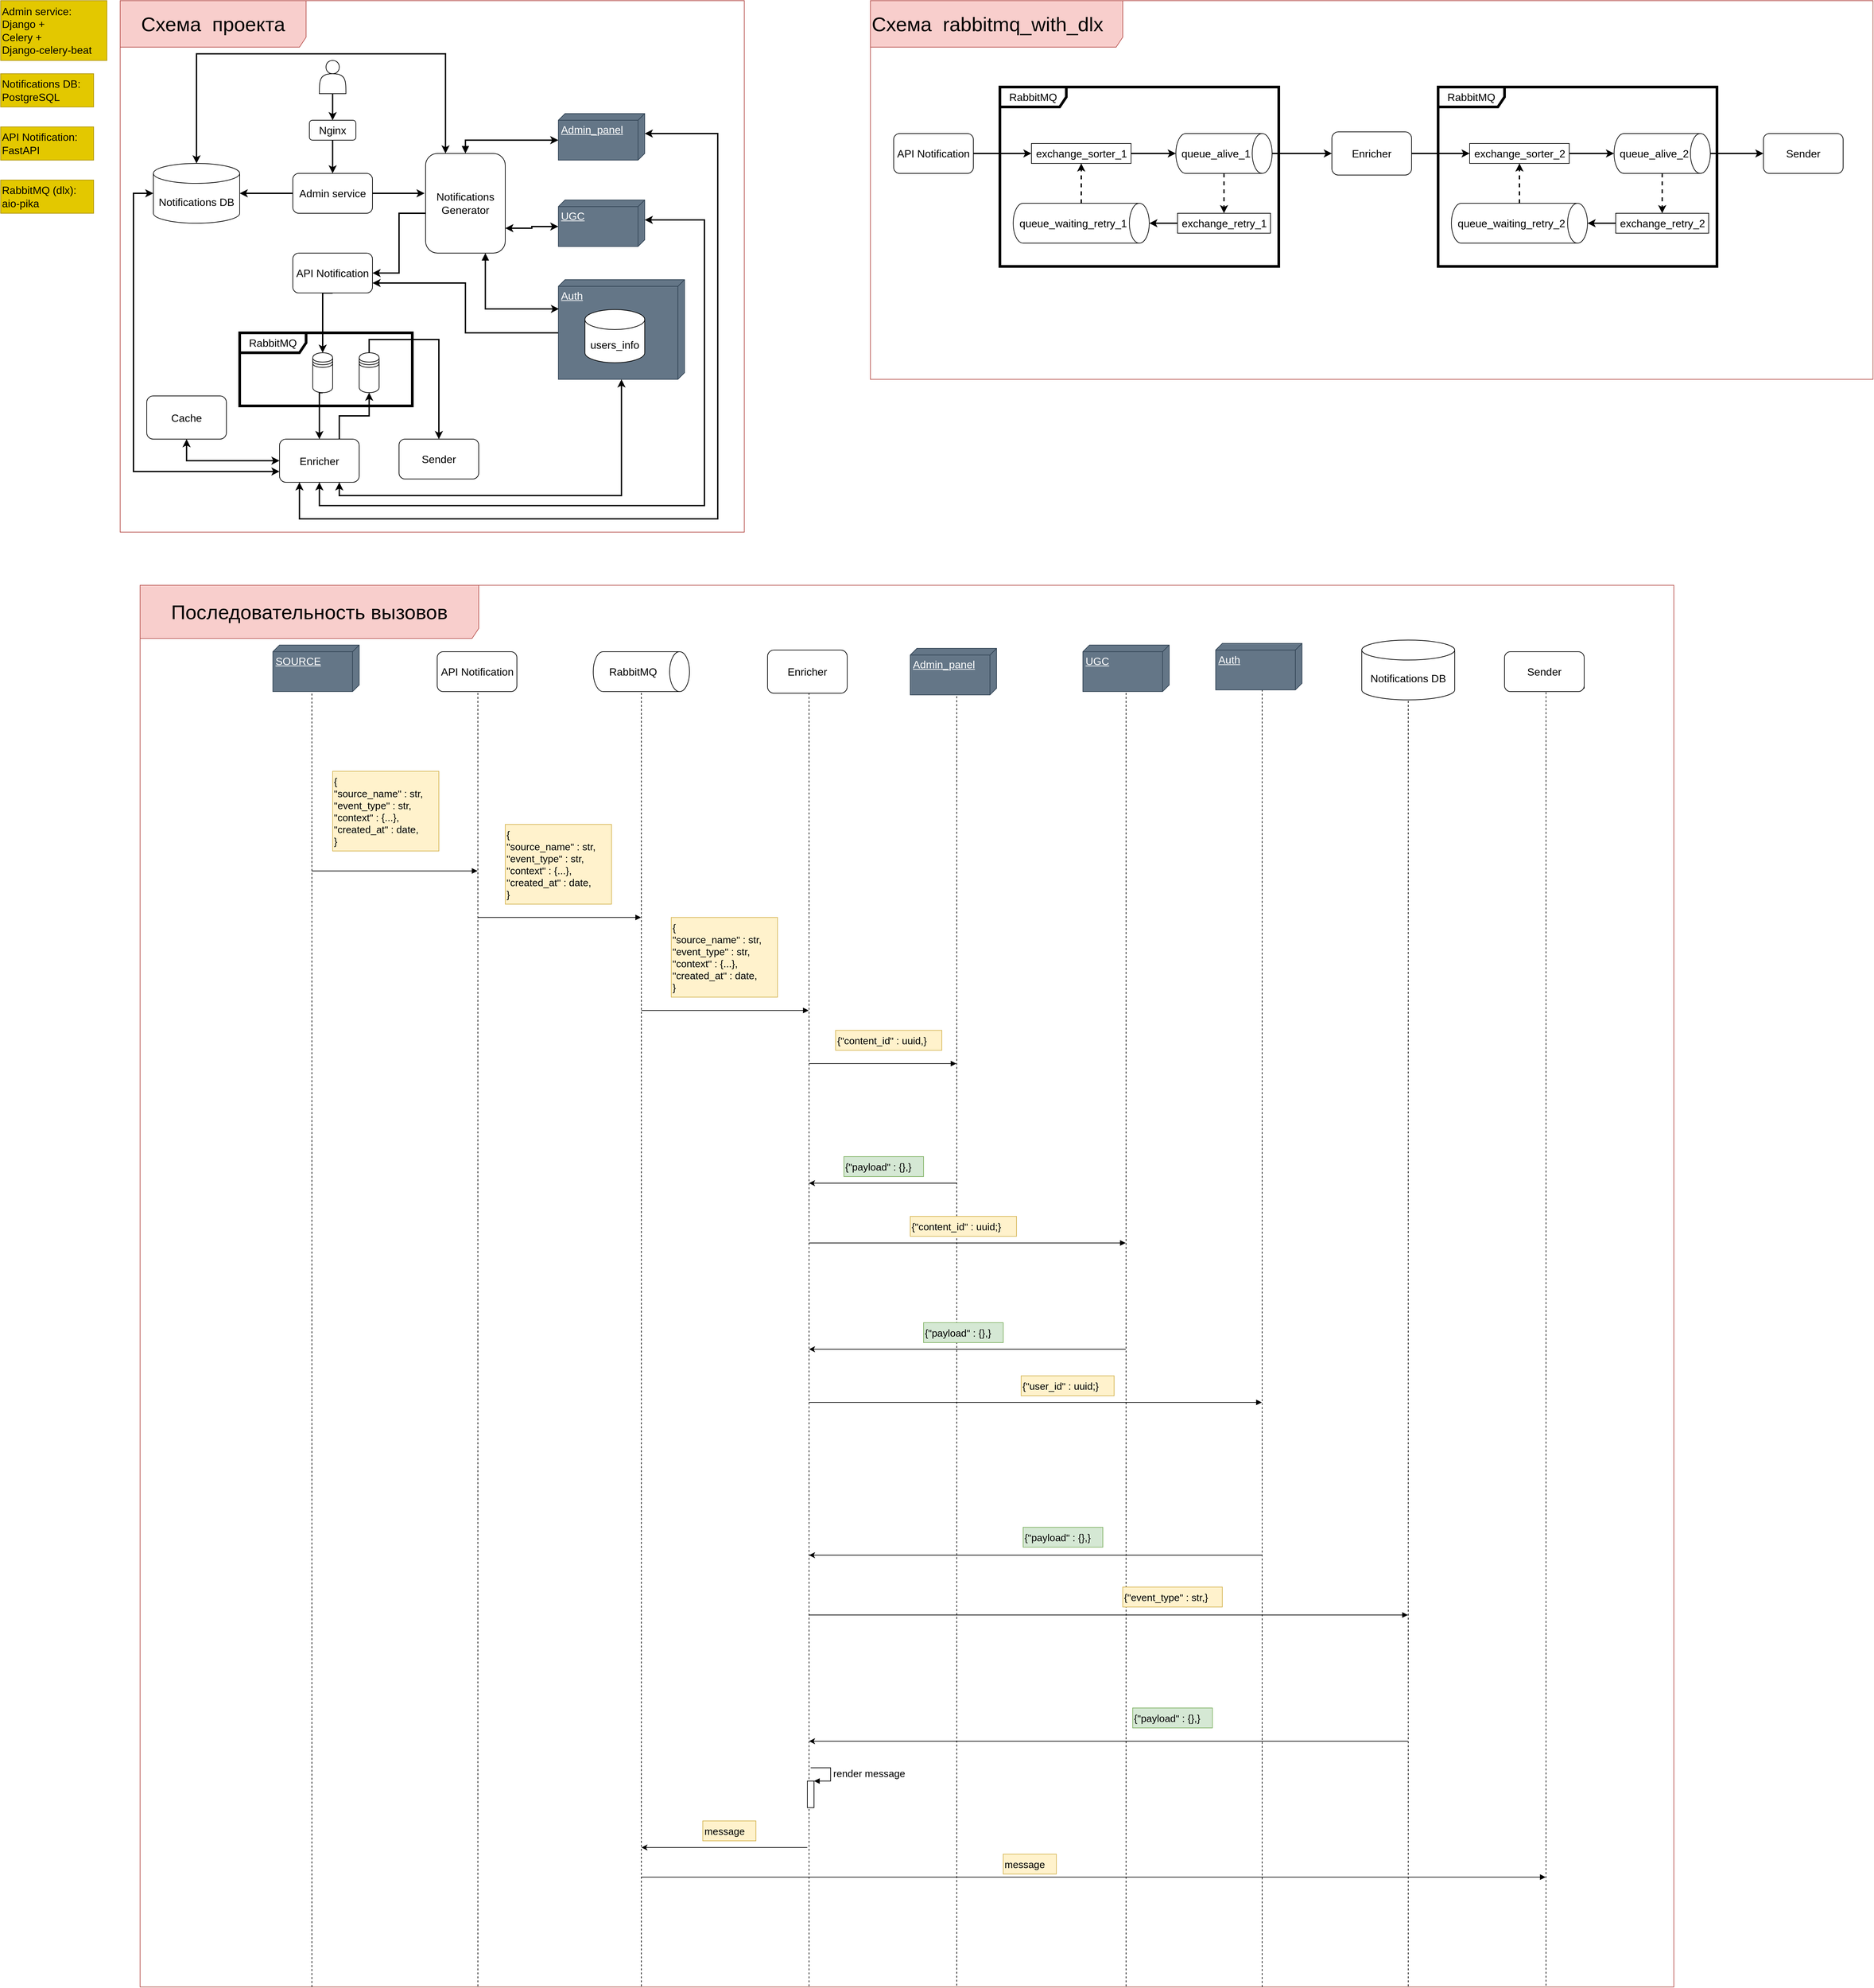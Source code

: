<mxfile version="20.8.16" type="device"><diagram name="Page-1" id="5f0bae14-7c28-e335-631c-24af17079c00"><mxGraphModel dx="1193" dy="843" grid="1" gridSize="10" guides="1" tooltips="1" connect="1" arrows="1" fold="1" page="1" pageScale="1" pageWidth="1654" pageHeight="1169" background="none" math="0" shadow="0"><root><mxCell id="0"/><mxCell id="1" parent="0"/><mxCell id="2QyrUS4lUpo2uSXDmVAo-106" value="Схема&amp;nbsp;&amp;nbsp;rabbitmq_with_dlx" style="shape=umlFrame;whiteSpace=wrap;html=1;fontSize=30;fillColor=#f8cecc;strokeColor=#b85450;width=380;height=70;align=left;" parent="1" vertex="1"><mxGeometry x="1470" y="10" width="1510" height="570" as="geometry"/></mxCell><mxCell id="2QyrUS4lUpo2uSXDmVAo-104" value="Схема&amp;nbsp; проекта" style="shape=umlFrame;whiteSpace=wrap;html=1;fontSize=30;fillColor=#f8cecc;strokeColor=#b85450;width=280;height=70;" parent="1" vertex="1"><mxGeometry x="340" y="10" width="940" height="800" as="geometry"/></mxCell><mxCell id="2QyrUS4lUpo2uSXDmVAo-107" value="Последовательность вызовов" style="shape=umlFrame;whiteSpace=wrap;html=1;fontSize=30;fillColor=#f8cecc;strokeColor=#b85450;width=510;height=80;" parent="1" vertex="1"><mxGeometry x="370" y="890" width="2310" height="2110" as="geometry"/></mxCell><mxCell id="v99OMcDghustDQ6Dhw7o-25" value="RabbitMQ" style="shape=umlFrame;whiteSpace=wrap;html=1;fontSize=16;width=100;height=30;strokeWidth=4;" parent="1" vertex="1"><mxGeometry x="1665" y="140" width="420" height="270" as="geometry"/></mxCell><mxCell id="IphwtbvZ5YmzlX2NMXYG-1" style="edgeStyle=orthogonalEdgeStyle;rounded=0;orthogonalLoop=1;jettySize=auto;html=1;exitX=0;exitY=0;exitDx=80;exitDy=190;exitPerimeter=0;entryX=1;entryY=0.75;entryDx=0;entryDy=0;strokeWidth=2;" parent="1" source="YUOr0L4HsgBj-7agYL8m-2" target="YUOr0L4HsgBj-7agYL8m-9" edge="1"><mxGeometry relative="1" as="geometry"/></mxCell><mxCell id="YUOr0L4HsgBj-7agYL8m-2" value="Auth" style="verticalAlign=top;align=left;spacingTop=8;spacingLeft=2;spacingRight=12;shape=cube;size=10;direction=south;fontStyle=4;html=1;fontSize=16;fillColor=#647687;fontColor=#ffffff;strokeColor=#314354;" parent="1" vertex="1"><mxGeometry x="1000" y="430" width="190" height="150" as="geometry"/></mxCell><mxCell id="YUOr0L4HsgBj-7agYL8m-3" value="users_info" style="shape=cylinder3;whiteSpace=wrap;html=1;boundedLbl=1;backgroundOutline=1;size=15;fontSize=16;" parent="1" vertex="1"><mxGeometry x="1040" y="475" width="90" height="80" as="geometry"/></mxCell><mxCell id="v99OMcDghustDQ6Dhw7o-49" style="edgeStyle=orthogonalEdgeStyle;rounded=0;orthogonalLoop=1;jettySize=auto;html=1;exitX=0;exitY=0;exitDx=40;exitDy=130;exitPerimeter=0;entryX=1;entryY=0.75;entryDx=0;entryDy=0;strokeWidth=2;fontSize=16;startArrow=classic;startFill=1;" parent="1" source="YUOr0L4HsgBj-7agYL8m-4" target="YUOr0L4HsgBj-7agYL8m-8" edge="1"><mxGeometry relative="1" as="geometry"/></mxCell><mxCell id="YUOr0L4HsgBj-7agYL8m-4" value="UGC" style="verticalAlign=top;align=left;spacingTop=8;spacingLeft=2;spacingRight=12;shape=cube;size=10;direction=south;fontStyle=4;html=1;fontSize=16;fillColor=#647687;fontColor=#ffffff;strokeColor=#314354;" parent="1" vertex="1"><mxGeometry x="1000" y="310" width="130" height="70" as="geometry"/></mxCell><mxCell id="YUOr0L4HsgBj-7agYL8m-56" style="edgeStyle=orthogonalEdgeStyle;rounded=0;orthogonalLoop=1;jettySize=auto;html=1;exitX=0;exitY=0.5;exitDx=0;exitDy=0;entryX=1;entryY=0.5;entryDx=0;entryDy=0;entryPerimeter=0;fontSize=16;strokeWidth=2;" parent="1" source="YUOr0L4HsgBj-7agYL8m-6" target="YUOr0L4HsgBj-7agYL8m-17" edge="1"><mxGeometry relative="1" as="geometry"/></mxCell><mxCell id="v99OMcDghustDQ6Dhw7o-2" style="edgeStyle=orthogonalEdgeStyle;rounded=0;orthogonalLoop=1;jettySize=auto;html=1;exitX=1;exitY=0.5;exitDx=0;exitDy=0;entryX=-0.012;entryY=0.4;entryDx=0;entryDy=0;entryPerimeter=0;strokeWidth=2;" parent="1" source="YUOr0L4HsgBj-7agYL8m-6" target="YUOr0L4HsgBj-7agYL8m-8" edge="1"><mxGeometry relative="1" as="geometry"/></mxCell><mxCell id="YUOr0L4HsgBj-7agYL8m-6" value="Admin service" style="rounded=1;whiteSpace=wrap;html=1;fontSize=16;" parent="1" vertex="1"><mxGeometry x="600" y="270" width="120" height="60" as="geometry"/></mxCell><mxCell id="YUOr0L4HsgBj-7agYL8m-83" style="edgeStyle=orthogonalEdgeStyle;rounded=0;orthogonalLoop=1;jettySize=auto;html=1;exitX=0.004;exitY=0.587;exitDx=0;exitDy=0;entryX=1;entryY=0.5;entryDx=0;entryDy=0;strokeWidth=2;fontSize=16;exitPerimeter=0;startArrow=none;startFill=0;" parent="1" source="YUOr0L4HsgBj-7agYL8m-8" target="YUOr0L4HsgBj-7agYL8m-9" edge="1"><mxGeometry relative="1" as="geometry"><Array as="points"><mxPoint x="801" y="330"/><mxPoint x="760" y="330"/><mxPoint x="760" y="420"/></Array></mxGeometry></mxCell><mxCell id="YUOr0L4HsgBj-7agYL8m-88" style="edgeStyle=orthogonalEdgeStyle;rounded=0;orthogonalLoop=1;jettySize=auto;html=1;exitX=0.5;exitY=0;exitDx=0;exitDy=0;entryX=0;entryY=0;entryDx=40;entryDy=130;entryPerimeter=0;strokeWidth=2;fontSize=16;startArrow=block;startFill=1;" parent="1" source="YUOr0L4HsgBj-7agYL8m-8" target="YUOr0L4HsgBj-7agYL8m-38" edge="1"><mxGeometry relative="1" as="geometry"/></mxCell><mxCell id="YUOr0L4HsgBj-7agYL8m-90" style="edgeStyle=orthogonalEdgeStyle;rounded=0;orthogonalLoop=1;jettySize=auto;html=1;exitX=0.75;exitY=1;exitDx=0;exitDy=0;entryX=0.293;entryY=0.995;entryDx=0;entryDy=0;entryPerimeter=0;strokeWidth=2;fontSize=16;startArrow=block;startFill=1;" parent="1" source="YUOr0L4HsgBj-7agYL8m-8" target="YUOr0L4HsgBj-7agYL8m-2" edge="1"><mxGeometry relative="1" as="geometry"/></mxCell><mxCell id="2QyrUS4lUpo2uSXDmVAo-116" style="edgeStyle=orthogonalEdgeStyle;rounded=0;orthogonalLoop=1;jettySize=auto;html=1;exitX=0.25;exitY=0;exitDx=0;exitDy=0;entryX=0.5;entryY=0;entryDx=0;entryDy=0;entryPerimeter=0;fontSize=30;startArrow=classic;startFill=1;endArrow=classic;endFill=1;strokeWidth=2;" parent="1" source="YUOr0L4HsgBj-7agYL8m-8" target="YUOr0L4HsgBj-7agYL8m-17" edge="1"><mxGeometry relative="1" as="geometry"><Array as="points"><mxPoint x="830" y="90"/><mxPoint x="455" y="90"/></Array></mxGeometry></mxCell><mxCell id="YUOr0L4HsgBj-7agYL8m-8" value="Notifications Generator" style="rounded=1;whiteSpace=wrap;html=1;fontSize=16;" parent="1" vertex="1"><mxGeometry x="800" y="240" width="120" height="150" as="geometry"/></mxCell><mxCell id="YUOr0L4HsgBj-7agYL8m-85" style="edgeStyle=orthogonalEdgeStyle;rounded=0;orthogonalLoop=1;jettySize=auto;html=1;exitX=0.5;exitY=1;exitDx=0;exitDy=0;entryX=0.5;entryY=0;entryDx=0;entryDy=0;strokeWidth=2;fontSize=16;" parent="1" source="YUOr0L4HsgBj-7agYL8m-9" target="YUOr0L4HsgBj-7agYL8m-24" edge="1"><mxGeometry relative="1" as="geometry"><Array as="points"><mxPoint x="645" y="450"/></Array></mxGeometry></mxCell><mxCell id="YUOr0L4HsgBj-7agYL8m-9" value="API Notification" style="rounded=1;whiteSpace=wrap;html=1;fontSize=16;" parent="1" vertex="1"><mxGeometry x="600" y="390" width="120" height="60" as="geometry"/></mxCell><mxCell id="YUOr0L4HsgBj-7agYL8m-94" style="edgeStyle=orthogonalEdgeStyle;rounded=0;orthogonalLoop=1;jettySize=auto;html=1;exitX=0.75;exitY=0;exitDx=0;exitDy=0;entryX=0.5;entryY=1;entryDx=0;entryDy=0;strokeWidth=2;fontSize=16;startArrow=none;startFill=0;" parent="1" source="YUOr0L4HsgBj-7agYL8m-12" target="YUOr0L4HsgBj-7agYL8m-25" edge="1"><mxGeometry relative="1" as="geometry"/></mxCell><mxCell id="IphwtbvZ5YmzlX2NMXYG-2" style="edgeStyle=orthogonalEdgeStyle;rounded=0;orthogonalLoop=1;jettySize=auto;html=1;exitX=0.25;exitY=1;exitDx=0;exitDy=0;entryX=0;entryY=0;entryDx=30;entryDy=0;entryPerimeter=0;strokeWidth=2;startArrow=classic;startFill=1;" parent="1" source="YUOr0L4HsgBj-7agYL8m-12" target="YUOr0L4HsgBj-7agYL8m-38" edge="1"><mxGeometry relative="1" as="geometry"><Array as="points"><mxPoint x="610" y="790"/><mxPoint x="1240" y="790"/><mxPoint x="1240" y="210"/></Array></mxGeometry></mxCell><mxCell id="ohgGqdt3hOhIeRLjvi1U-2" style="edgeStyle=orthogonalEdgeStyle;rounded=0;orthogonalLoop=1;jettySize=auto;html=1;exitX=0.5;exitY=1;exitDx=0;exitDy=0;entryX=0;entryY=0;entryDx=30;entryDy=0;entryPerimeter=0;strokeWidth=2;startArrow=classic;startFill=1;" parent="1" source="YUOr0L4HsgBj-7agYL8m-12" target="YUOr0L4HsgBj-7agYL8m-4" edge="1"><mxGeometry relative="1" as="geometry"><Array as="points"><mxPoint x="640" y="770"/><mxPoint x="1220" y="770"/><mxPoint x="1220" y="340"/></Array></mxGeometry></mxCell><mxCell id="ohgGqdt3hOhIeRLjvi1U-3" style="edgeStyle=orthogonalEdgeStyle;rounded=0;orthogonalLoop=1;jettySize=auto;html=1;exitX=0.75;exitY=1;exitDx=0;exitDy=0;strokeWidth=2;startArrow=classic;startFill=1;" parent="1" source="YUOr0L4HsgBj-7agYL8m-12" target="YUOr0L4HsgBj-7agYL8m-2" edge="1"><mxGeometry relative="1" as="geometry"/></mxCell><mxCell id="VkFockUyTuQMOYOh8Vi9-5" style="edgeStyle=orthogonalEdgeStyle;rounded=0;orthogonalLoop=1;jettySize=auto;html=1;exitX=0;exitY=0.75;exitDx=0;exitDy=0;entryX=0;entryY=0.5;entryDx=0;entryDy=0;entryPerimeter=0;strokeWidth=2;startArrow=classic;startFill=1;" edge="1" parent="1" source="YUOr0L4HsgBj-7agYL8m-12" target="YUOr0L4HsgBj-7agYL8m-17"><mxGeometry relative="1" as="geometry"><Array as="points"><mxPoint x="360" y="719"/><mxPoint x="360" y="300"/></Array></mxGeometry></mxCell><mxCell id="YUOr0L4HsgBj-7agYL8m-12" value="Enricher" style="rounded=1;whiteSpace=wrap;html=1;fontSize=16;" parent="1" vertex="1"><mxGeometry x="580" y="670" width="120" height="65" as="geometry"/></mxCell><mxCell id="YUOr0L4HsgBj-7agYL8m-13" value="Sender" style="rounded=1;whiteSpace=wrap;html=1;fontSize=16;" parent="1" vertex="1"><mxGeometry x="760" y="670" width="120" height="60" as="geometry"/></mxCell><mxCell id="YUOr0L4HsgBj-7agYL8m-17" value="Notifications DB" style="shape=cylinder3;whiteSpace=wrap;html=1;boundedLbl=1;backgroundOutline=1;size=15;fontSize=16;" parent="1" vertex="1"><mxGeometry x="390" y="255" width="130" height="90" as="geometry"/></mxCell><mxCell id="YUOr0L4HsgBj-7agYL8m-23" value="RabbitMQ" style="shape=umlFrame;whiteSpace=wrap;html=1;fontSize=16;width=100;height=30;strokeWidth=4;" parent="1" vertex="1"><mxGeometry x="520" y="510" width="260" height="110" as="geometry"/></mxCell><mxCell id="YUOr0L4HsgBj-7agYL8m-93" style="edgeStyle=orthogonalEdgeStyle;rounded=0;orthogonalLoop=1;jettySize=auto;html=1;exitX=0.5;exitY=1;exitDx=0;exitDy=0;entryX=0.5;entryY=0;entryDx=0;entryDy=0;strokeWidth=2;fontSize=16;startArrow=none;startFill=0;" parent="1" source="YUOr0L4HsgBj-7agYL8m-24" target="YUOr0L4HsgBj-7agYL8m-12" edge="1"><mxGeometry relative="1" as="geometry"><Array as="points"><mxPoint x="640" y="600"/></Array></mxGeometry></mxCell><mxCell id="YUOr0L4HsgBj-7agYL8m-24" value="" style="shape=datastore;whiteSpace=wrap;html=1;fontSize=16;" parent="1" vertex="1"><mxGeometry x="630" y="540" width="30" height="60" as="geometry"/></mxCell><mxCell id="YUOr0L4HsgBj-7agYL8m-95" style="edgeStyle=orthogonalEdgeStyle;rounded=0;orthogonalLoop=1;jettySize=auto;html=1;exitX=0.5;exitY=0;exitDx=0;exitDy=0;entryX=0.5;entryY=0;entryDx=0;entryDy=0;strokeWidth=2;fontSize=16;startArrow=none;startFill=0;" parent="1" source="YUOr0L4HsgBj-7agYL8m-25" target="YUOr0L4HsgBj-7agYL8m-13" edge="1"><mxGeometry relative="1" as="geometry"/></mxCell><mxCell id="YUOr0L4HsgBj-7agYL8m-25" value="" style="shape=datastore;whiteSpace=wrap;html=1;fontSize=16;" parent="1" vertex="1"><mxGeometry x="700" y="540" width="30" height="60" as="geometry"/></mxCell><mxCell id="YUOr0L4HsgBj-7agYL8m-38" value="Admin_panel" style="verticalAlign=top;align=left;spacingTop=8;spacingLeft=2;spacingRight=12;shape=cube;size=10;direction=south;fontStyle=4;html=1;fontSize=16;fillColor=#647687;fontColor=#ffffff;strokeColor=#314354;" parent="1" vertex="1"><mxGeometry x="1000" y="180" width="130" height="70" as="geometry"/></mxCell><mxCell id="YUOr0L4HsgBj-7agYL8m-58" style="edgeStyle=orthogonalEdgeStyle;rounded=0;orthogonalLoop=1;jettySize=auto;html=1;exitX=0.5;exitY=1;exitDx=0;exitDy=0;strokeWidth=2;fontSize=16;" parent="1" source="YUOr0L4HsgBj-7agYL8m-51" target="YUOr0L4HsgBj-7agYL8m-6" edge="1"><mxGeometry relative="1" as="geometry"/></mxCell><mxCell id="YUOr0L4HsgBj-7agYL8m-51" value="Nginx" style="rounded=1;whiteSpace=wrap;html=1;fontSize=16;" parent="1" vertex="1"><mxGeometry x="625" y="190" width="70" height="30" as="geometry"/></mxCell><mxCell id="YUOr0L4HsgBj-7agYL8m-57" style="edgeStyle=orthogonalEdgeStyle;rounded=0;orthogonalLoop=1;jettySize=auto;html=1;exitX=0.5;exitY=1;exitDx=0;exitDy=0;entryX=0.5;entryY=0;entryDx=0;entryDy=0;strokeWidth=2;fontSize=16;" parent="1" source="YUOr0L4HsgBj-7agYL8m-52" target="YUOr0L4HsgBj-7agYL8m-51" edge="1"><mxGeometry relative="1" as="geometry"/></mxCell><mxCell id="YUOr0L4HsgBj-7agYL8m-52" value="" style="shape=actor;whiteSpace=wrap;html=1;fontSize=16;" parent="1" vertex="1"><mxGeometry x="640" y="100" width="40" height="50" as="geometry"/></mxCell><mxCell id="YUOr0L4HsgBj-7agYL8m-97" value="Admin service:&lt;br&gt;Django +&amp;nbsp;&lt;br&gt;Celery +&lt;br&gt;Django-celery-beat" style="text;html=1;align=left;verticalAlign=middle;resizable=0;points=[];autosize=1;strokeColor=#B09500;fillColor=#e3c800;fontSize=16;fontColor=#000000;" parent="1" vertex="1"><mxGeometry x="160" y="10" width="160" height="90" as="geometry"/></mxCell><mxCell id="YUOr0L4HsgBj-7agYL8m-98" value="RabbitMQ (dlx):&lt;br&gt;aio-pika" style="text;html=1;align=left;verticalAlign=middle;resizable=0;points=[];autosize=1;strokeColor=#B09500;fillColor=#e3c800;fontSize=16;fontColor=#000000;" parent="1" vertex="1"><mxGeometry x="160" y="280" width="140" height="50" as="geometry"/></mxCell><mxCell id="YUOr0L4HsgBj-7agYL8m-99" value="API Notification:&lt;br&gt;FastAPI" style="text;html=1;align=left;verticalAlign=middle;resizable=0;points=[];autosize=1;strokeColor=#B09500;fillColor=#e3c800;fontSize=16;fontColor=#000000;" parent="1" vertex="1"><mxGeometry x="160" y="200" width="140" height="50" as="geometry"/></mxCell><mxCell id="YUOr0L4HsgBj-7agYL8m-100" value="Notifications DB:&lt;br&gt;PostgreSQL" style="text;html=1;align=left;verticalAlign=middle;resizable=0;points=[];autosize=1;strokeColor=#B09500;fillColor=#e3c800;fontSize=16;fontColor=#000000;" parent="1" vertex="1"><mxGeometry x="160" y="120" width="140" height="50" as="geometry"/></mxCell><mxCell id="v99OMcDghustDQ6Dhw7o-14" style="edgeStyle=orthogonalEdgeStyle;rounded=0;orthogonalLoop=1;jettySize=auto;html=1;exitX=1;exitY=0.5;exitDx=0;exitDy=0;entryX=0;entryY=0.5;entryDx=0;entryDy=0;strokeWidth=2;fontSize=16;" parent="1" source="v99OMcDghustDQ6Dhw7o-4" target="v99OMcDghustDQ6Dhw7o-6" edge="1"><mxGeometry relative="1" as="geometry"/></mxCell><mxCell id="v99OMcDghustDQ6Dhw7o-4" value="API Notification" style="rounded=1;whiteSpace=wrap;html=1;fontSize=16;" parent="1" vertex="1"><mxGeometry x="1505" y="210" width="120" height="60" as="geometry"/></mxCell><mxCell id="v99OMcDghustDQ6Dhw7o-15" style="edgeStyle=orthogonalEdgeStyle;rounded=0;orthogonalLoop=1;jettySize=auto;html=1;exitX=1;exitY=0.5;exitDx=0;exitDy=0;entryX=0.5;entryY=1;entryDx=0;entryDy=0;entryPerimeter=0;strokeWidth=2;fontSize=16;" parent="1" source="v99OMcDghustDQ6Dhw7o-6" target="v99OMcDghustDQ6Dhw7o-12" edge="1"><mxGeometry relative="1" as="geometry"/></mxCell><mxCell id="v99OMcDghustDQ6Dhw7o-6" value="exchange_sorter_1" style="rounded=0;whiteSpace=wrap;html=1;fontSize=16;" parent="1" vertex="1"><mxGeometry x="1712.5" y="225" width="150" height="30" as="geometry"/></mxCell><mxCell id="v99OMcDghustDQ6Dhw7o-16" style="edgeStyle=orthogonalEdgeStyle;rounded=0;orthogonalLoop=1;jettySize=auto;html=1;exitX=0.5;exitY=0;exitDx=0;exitDy=0;exitPerimeter=0;entryX=0;entryY=0.5;entryDx=0;entryDy=0;strokeWidth=2;fontSize=16;" parent="1" source="v99OMcDghustDQ6Dhw7o-12" target="v99OMcDghustDQ6Dhw7o-13" edge="1"><mxGeometry relative="1" as="geometry"/></mxCell><mxCell id="v99OMcDghustDQ6Dhw7o-22" style="edgeStyle=orthogonalEdgeStyle;rounded=0;orthogonalLoop=1;jettySize=auto;html=1;exitX=1;exitY=0.5;exitDx=0;exitDy=0;exitPerimeter=0;entryX=0.5;entryY=0;entryDx=0;entryDy=0;strokeWidth=2;fontSize=16;dashed=1;" parent="1" source="v99OMcDghustDQ6Dhw7o-12" target="v99OMcDghustDQ6Dhw7o-19" edge="1"><mxGeometry relative="1" as="geometry"/></mxCell><mxCell id="v99OMcDghustDQ6Dhw7o-12" value="queue_alive_1" style="shape=cylinder3;whiteSpace=wrap;html=1;boundedLbl=1;backgroundOutline=1;size=15;fontSize=16;direction=south;" parent="1" vertex="1"><mxGeometry x="1930" y="210" width="145" height="60" as="geometry"/></mxCell><mxCell id="v99OMcDghustDQ6Dhw7o-47" style="edgeStyle=orthogonalEdgeStyle;rounded=0;orthogonalLoop=1;jettySize=auto;html=1;exitX=1;exitY=0.5;exitDx=0;exitDy=0;entryX=0;entryY=0.5;entryDx=0;entryDy=0;strokeWidth=2;fontSize=16;" parent="1" source="v99OMcDghustDQ6Dhw7o-13" target="v99OMcDghustDQ6Dhw7o-39" edge="1"><mxGeometry relative="1" as="geometry"/></mxCell><mxCell id="v99OMcDghustDQ6Dhw7o-13" value="Enricher" style="rounded=1;whiteSpace=wrap;html=1;fontSize=16;" parent="1" vertex="1"><mxGeometry x="2165" y="207.5" width="120" height="65" as="geometry"/></mxCell><mxCell id="v99OMcDghustDQ6Dhw7o-17" style="edgeStyle=orthogonalEdgeStyle;rounded=0;orthogonalLoop=1;jettySize=auto;html=1;exitX=1;exitY=0.5;exitDx=0;exitDy=0;exitPerimeter=0;strokeWidth=2;fontSize=16;" parent="1" source="v99OMcDghustDQ6Dhw7o-12" target="v99OMcDghustDQ6Dhw7o-12" edge="1"><mxGeometry relative="1" as="geometry"/></mxCell><mxCell id="v99OMcDghustDQ6Dhw7o-23" style="edgeStyle=orthogonalEdgeStyle;rounded=0;orthogonalLoop=1;jettySize=auto;html=1;exitX=0;exitY=0.5;exitDx=0;exitDy=0;entryX=0.5;entryY=0;entryDx=0;entryDy=0;entryPerimeter=0;strokeWidth=2;fontSize=16;" parent="1" source="v99OMcDghustDQ6Dhw7o-19" target="v99OMcDghustDQ6Dhw7o-20" edge="1"><mxGeometry relative="1" as="geometry"/></mxCell><mxCell id="v99OMcDghustDQ6Dhw7o-19" value="exchange_retry_1" style="rounded=0;whiteSpace=wrap;html=1;fontSize=16;" parent="1" vertex="1"><mxGeometry x="1932.5" y="330" width="140" height="30" as="geometry"/></mxCell><mxCell id="v99OMcDghustDQ6Dhw7o-24" style="edgeStyle=orthogonalEdgeStyle;rounded=0;orthogonalLoop=1;jettySize=auto;html=1;exitX=0;exitY=0.5;exitDx=0;exitDy=0;exitPerimeter=0;entryX=0.5;entryY=1;entryDx=0;entryDy=0;strokeWidth=2;fontSize=16;dashed=1;" parent="1" source="v99OMcDghustDQ6Dhw7o-20" target="v99OMcDghustDQ6Dhw7o-6" edge="1"><mxGeometry relative="1" as="geometry"/></mxCell><mxCell id="v99OMcDghustDQ6Dhw7o-20" value="queue_waiting_retry_1" style="shape=cylinder3;whiteSpace=wrap;html=1;boundedLbl=1;backgroundOutline=1;size=15;fontSize=16;direction=south;" parent="1" vertex="1"><mxGeometry x="1685" y="315" width="205" height="60" as="geometry"/></mxCell><mxCell id="v99OMcDghustDQ6Dhw7o-36" value="Sender" style="rounded=1;whiteSpace=wrap;html=1;fontSize=16;" parent="1" vertex="1"><mxGeometry x="2815" y="210" width="120" height="60" as="geometry"/></mxCell><mxCell id="v99OMcDghustDQ6Dhw7o-37" value="RabbitMQ" style="shape=umlFrame;whiteSpace=wrap;html=1;fontSize=16;width=100;height=30;strokeWidth=4;" parent="1" vertex="1"><mxGeometry x="2325" y="140" width="420" height="270" as="geometry"/></mxCell><mxCell id="v99OMcDghustDQ6Dhw7o-38" style="edgeStyle=orthogonalEdgeStyle;rounded=0;orthogonalLoop=1;jettySize=auto;html=1;exitX=1;exitY=0.5;exitDx=0;exitDy=0;entryX=0.5;entryY=1;entryDx=0;entryDy=0;entryPerimeter=0;strokeWidth=2;fontSize=16;" parent="1" source="v99OMcDghustDQ6Dhw7o-39" target="v99OMcDghustDQ6Dhw7o-41" edge="1"><mxGeometry relative="1" as="geometry"/></mxCell><mxCell id="v99OMcDghustDQ6Dhw7o-39" value="exchange_sorter_2" style="rounded=0;whiteSpace=wrap;html=1;fontSize=16;" parent="1" vertex="1"><mxGeometry x="2372.5" y="225" width="150" height="30" as="geometry"/></mxCell><mxCell id="v99OMcDghustDQ6Dhw7o-40" style="edgeStyle=orthogonalEdgeStyle;rounded=0;orthogonalLoop=1;jettySize=auto;html=1;exitX=1;exitY=0.5;exitDx=0;exitDy=0;exitPerimeter=0;entryX=0.5;entryY=0;entryDx=0;entryDy=0;strokeWidth=2;fontSize=16;dashed=1;" parent="1" source="v99OMcDghustDQ6Dhw7o-41" target="v99OMcDghustDQ6Dhw7o-44" edge="1"><mxGeometry relative="1" as="geometry"/></mxCell><mxCell id="v99OMcDghustDQ6Dhw7o-48" style="edgeStyle=orthogonalEdgeStyle;rounded=0;orthogonalLoop=1;jettySize=auto;html=1;exitX=0.5;exitY=0;exitDx=0;exitDy=0;exitPerimeter=0;entryX=0;entryY=0.5;entryDx=0;entryDy=0;strokeWidth=2;fontSize=16;" parent="1" source="v99OMcDghustDQ6Dhw7o-41" target="v99OMcDghustDQ6Dhw7o-36" edge="1"><mxGeometry relative="1" as="geometry"/></mxCell><mxCell id="v99OMcDghustDQ6Dhw7o-41" value="queue_alive_2" style="shape=cylinder3;whiteSpace=wrap;html=1;boundedLbl=1;backgroundOutline=1;size=15;fontSize=16;direction=south;" parent="1" vertex="1"><mxGeometry x="2590" y="210" width="145" height="60" as="geometry"/></mxCell><mxCell id="v99OMcDghustDQ6Dhw7o-42" style="edgeStyle=orthogonalEdgeStyle;rounded=0;orthogonalLoop=1;jettySize=auto;html=1;exitX=1;exitY=0.5;exitDx=0;exitDy=0;exitPerimeter=0;strokeWidth=2;fontSize=16;" parent="1" source="v99OMcDghustDQ6Dhw7o-41" target="v99OMcDghustDQ6Dhw7o-41" edge="1"><mxGeometry relative="1" as="geometry"/></mxCell><mxCell id="v99OMcDghustDQ6Dhw7o-43" style="edgeStyle=orthogonalEdgeStyle;rounded=0;orthogonalLoop=1;jettySize=auto;html=1;exitX=0;exitY=0.5;exitDx=0;exitDy=0;entryX=0.5;entryY=0;entryDx=0;entryDy=0;entryPerimeter=0;strokeWidth=2;fontSize=16;" parent="1" source="v99OMcDghustDQ6Dhw7o-44" target="v99OMcDghustDQ6Dhw7o-46" edge="1"><mxGeometry relative="1" as="geometry"/></mxCell><mxCell id="v99OMcDghustDQ6Dhw7o-44" value="exchange_retry_2" style="rounded=0;whiteSpace=wrap;html=1;fontSize=16;" parent="1" vertex="1"><mxGeometry x="2592.5" y="330" width="140" height="30" as="geometry"/></mxCell><mxCell id="v99OMcDghustDQ6Dhw7o-45" style="edgeStyle=orthogonalEdgeStyle;rounded=0;orthogonalLoop=1;jettySize=auto;html=1;exitX=0;exitY=0.5;exitDx=0;exitDy=0;exitPerimeter=0;entryX=0.5;entryY=1;entryDx=0;entryDy=0;strokeWidth=2;fontSize=16;dashed=1;" parent="1" source="v99OMcDghustDQ6Dhw7o-46" target="v99OMcDghustDQ6Dhw7o-39" edge="1"><mxGeometry relative="1" as="geometry"/></mxCell><mxCell id="v99OMcDghustDQ6Dhw7o-46" value="queue_waiting_retry_2" style="shape=cylinder3;whiteSpace=wrap;html=1;boundedLbl=1;backgroundOutline=1;size=15;fontSize=16;direction=south;" parent="1" vertex="1"><mxGeometry x="2345" y="315" width="205" height="60" as="geometry"/></mxCell><mxCell id="2QyrUS4lUpo2uSXDmVAo-15" value="{&quot;content_id&quot; : uuid,}" style="text;html=1;align=left;verticalAlign=middle;resizable=0;points=[];autosize=1;strokeColor=#d6b656;fillColor=#fff2cc;fontSize=15;" parent="1" vertex="1"><mxGeometry x="1417.5" y="1560" width="160" height="30" as="geometry"/></mxCell><mxCell id="2QyrUS4lUpo2uSXDmVAo-17" value="{&quot;payload&quot; : {},}" style="text;html=1;align=left;verticalAlign=middle;resizable=0;points=[];autosize=1;strokeColor=#82b366;fillColor=#d5e8d4;fontSize=15;" parent="1" vertex="1"><mxGeometry x="1430" y="1750" width="120" height="30" as="geometry"/></mxCell><mxCell id="2QyrUS4lUpo2uSXDmVAo-31" value="API Notification" style="shape=umlLifeline;perimeter=lifelinePerimeter;whiteSpace=wrap;html=1;container=1;collapsible=0;recursiveResize=0;outlineConnect=0;fontSize=15;" parent="1" vertex="1"><mxGeometry x="820" y="1000" width="117.5" height="2000" as="geometry"/></mxCell><mxCell id="2QyrUS4lUpo2uSXDmVAo-49" value="API Notification" style="rounded=1;whiteSpace=wrap;html=1;fontSize=16;" parent="2QyrUS4lUpo2uSXDmVAo-31" vertex="1"><mxGeometry x="-2.5" y="-10" width="120" height="60" as="geometry"/></mxCell><mxCell id="2QyrUS4lUpo2uSXDmVAo-32" value="RabbitMQ" style="shape=umlLifeline;perimeter=lifelinePerimeter;whiteSpace=wrap;html=1;container=1;collapsible=0;recursiveResize=0;outlineConnect=0;fontSize=15;" parent="1" vertex="1"><mxGeometry x="1060" y="1000" width="130" height="2000" as="geometry"/></mxCell><mxCell id="2QyrUS4lUpo2uSXDmVAo-30" value="RabbitMQ" style="shape=cylinder3;whiteSpace=wrap;html=1;boundedLbl=1;backgroundOutline=1;size=15;fontSize=16;direction=south;" parent="2QyrUS4lUpo2uSXDmVAo-32" vertex="1"><mxGeometry x="-7.5" y="-10" width="145" height="60" as="geometry"/></mxCell><mxCell id="2QyrUS4lUpo2uSXDmVAo-33" value="Enricher" style="shape=umlLifeline;perimeter=lifelinePerimeter;whiteSpace=wrap;html=1;container=1;collapsible=0;recursiveResize=0;outlineConnect=0;fontSize=15;" parent="1" vertex="1"><mxGeometry x="1320" y="1000" width="115" height="2000" as="geometry"/></mxCell><mxCell id="2QyrUS4lUpo2uSXDmVAo-50" value="Enricher" style="rounded=1;whiteSpace=wrap;html=1;fontSize=16;" parent="2QyrUS4lUpo2uSXDmVAo-33" vertex="1"><mxGeometry x="-5" y="-12.5" width="120" height="65" as="geometry"/></mxCell><mxCell id="2QyrUS4lUpo2uSXDmVAo-98" value="" style="html=1;points=[];perimeter=orthogonalPerimeter;fontSize=15;" parent="2QyrUS4lUpo2uSXDmVAo-33" vertex="1"><mxGeometry x="55" y="1690" width="10" height="40" as="geometry"/></mxCell><mxCell id="2QyrUS4lUpo2uSXDmVAo-99" value="render message" style="edgeStyle=orthogonalEdgeStyle;html=1;align=left;spacingLeft=2;endArrow=block;rounded=0;entryX=1;entryY=0;fontSize=15;" parent="2QyrUS4lUpo2uSXDmVAo-33" target="2QyrUS4lUpo2uSXDmVAo-98" edge="1"><mxGeometry relative="1" as="geometry"><mxPoint x="60" y="1670" as="sourcePoint"/><Array as="points"><mxPoint x="90" y="1670"/></Array></mxGeometry></mxCell><mxCell id="2QyrUS4lUpo2uSXDmVAo-34" value="Admin_panel" style="shape=umlLifeline;perimeter=lifelinePerimeter;whiteSpace=wrap;html=1;container=1;collapsible=0;recursiveResize=0;outlineConnect=0;fontSize=15;" parent="1" vertex="1"><mxGeometry x="1540" y="1005" width="120" height="1995" as="geometry"/></mxCell><mxCell id="2QyrUS4lUpo2uSXDmVAo-51" value="Admin_panel" style="verticalAlign=top;align=left;spacingTop=8;spacingLeft=2;spacingRight=12;shape=cube;size=10;direction=south;fontStyle=4;html=1;fontSize=16;fillColor=#647687;fontColor=#ffffff;strokeColor=#314354;" parent="2QyrUS4lUpo2uSXDmVAo-34" vertex="1"><mxGeometry x="-10" y="-20" width="130" height="70" as="geometry"/></mxCell><mxCell id="2QyrUS4lUpo2uSXDmVAo-35" value="UGC" style="shape=umlLifeline;perimeter=lifelinePerimeter;whiteSpace=wrap;html=1;container=1;collapsible=0;recursiveResize=0;outlineConnect=0;fontSize=15;" parent="1" vertex="1"><mxGeometry x="1790" y="1000" width="130" height="2000" as="geometry"/></mxCell><mxCell id="2QyrUS4lUpo2uSXDmVAo-52" value="UGC" style="verticalAlign=top;align=left;spacingTop=8;spacingLeft=2;spacingRight=12;shape=cube;size=10;direction=south;fontStyle=4;html=1;fontSize=16;fillColor=#647687;fontColor=#ffffff;strokeColor=#314354;" parent="2QyrUS4lUpo2uSXDmVAo-35" vertex="1"><mxGeometry y="-20" width="130" height="70" as="geometry"/></mxCell><mxCell id="2QyrUS4lUpo2uSXDmVAo-36" value="Auth" style="shape=umlLifeline;perimeter=lifelinePerimeter;whiteSpace=wrap;html=1;container=1;collapsible=0;recursiveResize=0;outlineConnect=0;fontSize=15;" parent="1" vertex="1"><mxGeometry x="2000" y="995" width="120" height="2005" as="geometry"/></mxCell><mxCell id="2QyrUS4lUpo2uSXDmVAo-53" value="Auth" style="verticalAlign=top;align=left;spacingTop=8;spacingLeft=2;spacingRight=12;shape=cube;size=10;direction=south;fontStyle=4;html=1;fontSize=16;fillColor=#647687;fontColor=#ffffff;strokeColor=#314354;" parent="2QyrUS4lUpo2uSXDmVAo-36" vertex="1"><mxGeometry x="-10" y="-17.5" width="130" height="70" as="geometry"/></mxCell><mxCell id="2QyrUS4lUpo2uSXDmVAo-37" value="Sender" style="shape=umlLifeline;perimeter=lifelinePerimeter;whiteSpace=wrap;html=1;container=1;collapsible=0;recursiveResize=0;outlineConnect=0;fontSize=15;" parent="1" vertex="1"><mxGeometry x="2430" y="1005" width="115" height="1995" as="geometry"/></mxCell><mxCell id="2QyrUS4lUpo2uSXDmVAo-68" value="Sender" style="rounded=1;whiteSpace=wrap;html=1;fontSize=16;" parent="2QyrUS4lUpo2uSXDmVAo-37" vertex="1"><mxGeometry x="-5" y="-15" width="120" height="60" as="geometry"/></mxCell><mxCell id="2QyrUS4lUpo2uSXDmVAo-58" value="RabbitMQ" style="shape=umlLifeline;perimeter=lifelinePerimeter;whiteSpace=wrap;html=1;container=1;collapsible=0;recursiveResize=0;outlineConnect=0;fontSize=15;" parent="1" vertex="1"><mxGeometry x="2210" y="1000" width="140" height="2000" as="geometry"/></mxCell><mxCell id="2QyrUS4lUpo2uSXDmVAo-60" value="Notifications DB" style="shape=cylinder3;whiteSpace=wrap;html=1;boundedLbl=1;backgroundOutline=1;size=15;fontSize=16;" parent="2QyrUS4lUpo2uSXDmVAo-58" vertex="1"><mxGeometry y="-27.5" width="140" height="90" as="geometry"/></mxCell><mxCell id="2QyrUS4lUpo2uSXDmVAo-70" value="message" style="text;html=1;align=left;verticalAlign=middle;resizable=0;points=[];autosize=1;strokeColor=#d6b656;fillColor=#fff2cc;fontSize=15;" parent="1" vertex="1"><mxGeometry x="1670" y="2800" width="80" height="30" as="geometry"/></mxCell><mxCell id="2QyrUS4lUpo2uSXDmVAo-76" value="API Notification" style="shape=umlLifeline;perimeter=lifelinePerimeter;whiteSpace=wrap;html=1;container=1;collapsible=0;recursiveResize=0;outlineConnect=0;fontSize=15;" parent="1" vertex="1"><mxGeometry x="570" y="995" width="117.5" height="2005" as="geometry"/></mxCell><mxCell id="2QyrUS4lUpo2uSXDmVAo-75" value="SOURCE" style="verticalAlign=top;align=left;spacingTop=8;spacingLeft=2;spacingRight=12;shape=cube;size=10;direction=south;fontStyle=4;html=1;fontSize=16;fillColor=#647687;fontColor=#ffffff;strokeColor=#314354;" parent="2QyrUS4lUpo2uSXDmVAo-76" vertex="1"><mxGeometry y="-15" width="130" height="70" as="geometry"/></mxCell><mxCell id="2QyrUS4lUpo2uSXDmVAo-81" value="" style="html=1;verticalAlign=bottom;endArrow=block;rounded=0;fontSize=15;" parent="1" source="2QyrUS4lUpo2uSXDmVAo-76" target="2QyrUS4lUpo2uSXDmVAo-31" edge="1"><mxGeometry width="80" relative="1" as="geometry"><mxPoint x="700" y="1320" as="sourcePoint"/><mxPoint x="890" y="1320" as="targetPoint"/><Array as="points"><mxPoint x="740" y="1320"/></Array></mxGeometry></mxCell><mxCell id="2QyrUS4lUpo2uSXDmVAo-82" value="" style="html=1;verticalAlign=bottom;endArrow=block;rounded=0;fontSize=15;" parent="1" source="2QyrUS4lUpo2uSXDmVAo-31" target="2QyrUS4lUpo2uSXDmVAo-32" edge="1"><mxGeometry width="80" relative="1" as="geometry"><mxPoint x="1020" y="1390" as="sourcePoint"/><mxPoint x="1100" y="1390" as="targetPoint"/><Array as="points"><mxPoint x="1010" y="1390"/></Array></mxGeometry></mxCell><mxCell id="2QyrUS4lUpo2uSXDmVAo-84" value="" style="html=1;verticalAlign=bottom;endArrow=block;rounded=0;fontSize=15;" parent="1" source="2QyrUS4lUpo2uSXDmVAo-32" target="2QyrUS4lUpo2uSXDmVAo-33" edge="1"><mxGeometry width="80" relative="1" as="geometry"><mxPoint x="1367.5" y="1530" as="sourcePoint"/><mxPoint x="1447.5" y="1530" as="targetPoint"/><Array as="points"><mxPoint x="1370" y="1530"/></Array></mxGeometry></mxCell><mxCell id="2QyrUS4lUpo2uSXDmVAo-85" value="" style="html=1;verticalAlign=bottom;endArrow=block;rounded=0;fontSize=15;" parent="1" source="2QyrUS4lUpo2uSXDmVAo-33" target="2QyrUS4lUpo2uSXDmVAo-34" edge="1"><mxGeometry width="80" relative="1" as="geometry"><mxPoint x="1670" y="1600" as="sourcePoint"/><mxPoint x="1750" y="1600" as="targetPoint"/><Array as="points"><mxPoint x="1500" y="1610"/></Array></mxGeometry></mxCell><mxCell id="2QyrUS4lUpo2uSXDmVAo-74" value="message" style="text;html=1;align=left;verticalAlign=middle;resizable=0;points=[];autosize=1;strokeColor=#d6b656;fillColor=#fff2cc;fontSize=15;" parent="1" vertex="1"><mxGeometry x="1217.5" y="2750" width="80" height="30" as="geometry"/></mxCell><mxCell id="2QyrUS4lUpo2uSXDmVAo-86" value="" style="html=1;verticalAlign=bottom;endArrow=none;rounded=0;fontSize=15;startArrow=classic;startFill=1;endFill=0;" parent="1" source="2QyrUS4lUpo2uSXDmVAo-33" target="2QyrUS4lUpo2uSXDmVAo-34" edge="1"><mxGeometry width="80" relative="1" as="geometry"><mxPoint x="1417.5" y="1780" as="sourcePoint"/><mxPoint x="1497.5" y="1780" as="targetPoint"/><Array as="points"><mxPoint x="1520" y="1790"/></Array></mxGeometry></mxCell><mxCell id="2QyrUS4lUpo2uSXDmVAo-89" value="" style="html=1;verticalAlign=bottom;endArrow=block;rounded=0;fontSize=15;" parent="1" source="2QyrUS4lUpo2uSXDmVAo-33" target="2QyrUS4lUpo2uSXDmVAo-36" edge="1"><mxGeometry width="80" relative="1" as="geometry"><mxPoint x="1892.5" y="2170" as="sourcePoint"/><mxPoint x="1972.5" y="2170" as="targetPoint"/><Array as="points"><mxPoint x="1760" y="2120"/></Array></mxGeometry></mxCell><mxCell id="2QyrUS4lUpo2uSXDmVAo-90" value="" style="html=1;verticalAlign=bottom;endArrow=none;rounded=0;fontSize=15;startArrow=classic;startFill=1;endFill=0;" parent="1" source="2QyrUS4lUpo2uSXDmVAo-33" target="2QyrUS4lUpo2uSXDmVAo-36" edge="1"><mxGeometry width="80" relative="1" as="geometry"><mxPoint x="1757" y="2350" as="sourcePoint"/><mxPoint x="1837" y="2350" as="targetPoint"/><Array as="points"><mxPoint x="1930" y="2350"/></Array></mxGeometry></mxCell><mxCell id="2QyrUS4lUpo2uSXDmVAo-62" value="{&quot;event_type&quot; : str,}" style="text;html=1;align=left;verticalAlign=middle;resizable=0;points=[];autosize=1;strokeColor=#d6b656;fillColor=#fff2cc;fontSize=15;" parent="1" vertex="1"><mxGeometry x="1850" y="2398" width="150" height="30" as="geometry"/></mxCell><mxCell id="2QyrUS4lUpo2uSXDmVAo-91" value="" style="html=1;verticalAlign=bottom;endArrow=block;rounded=0;fontSize=15;" parent="1" source="2QyrUS4lUpo2uSXDmVAo-33" target="2QyrUS4lUpo2uSXDmVAo-58" edge="1"><mxGeometry width="80" relative="1" as="geometry"><mxPoint x="2047.5" y="2470" as="sourcePoint"/><mxPoint x="2127.5" y="2470" as="targetPoint"/><Array as="points"><mxPoint x="2170" y="2440"/></Array></mxGeometry></mxCell><mxCell id="2QyrUS4lUpo2uSXDmVAo-92" value="" style="html=1;verticalAlign=bottom;endArrow=none;rounded=0;fontSize=15;startArrow=classic;startFill=1;endFill=0;" parent="1" source="2QyrUS4lUpo2uSXDmVAo-33" target="2QyrUS4lUpo2uSXDmVAo-58" edge="1"><mxGeometry width="80" relative="1" as="geometry"><mxPoint x="1920" y="2630" as="sourcePoint"/><mxPoint x="2000" y="2630" as="targetPoint"/><Array as="points"><mxPoint x="2200" y="2630"/></Array></mxGeometry></mxCell><mxCell id="2QyrUS4lUpo2uSXDmVAo-87" value="" style="html=1;verticalAlign=bottom;endArrow=block;rounded=0;fontSize=15;" parent="1" source="2QyrUS4lUpo2uSXDmVAo-33" target="2QyrUS4lUpo2uSXDmVAo-35" edge="1"><mxGeometry width="80" relative="1" as="geometry"><mxPoint x="1555" y="1880" as="sourcePoint"/><mxPoint x="1635" y="1880" as="targetPoint"/><Array as="points"><mxPoint x="1710" y="1880"/></Array></mxGeometry></mxCell><mxCell id="2QyrUS4lUpo2uSXDmVAo-47" value="{&quot;content_id&quot; : uuid;}" style="text;html=1;align=left;verticalAlign=middle;resizable=0;points=[];autosize=1;strokeColor=#d6b656;fillColor=#fff2cc;fontSize=15;" parent="1" vertex="1"><mxGeometry x="1530" y="1840" width="160" height="30" as="geometry"/></mxCell><mxCell id="2QyrUS4lUpo2uSXDmVAo-88" value="" style="html=1;verticalAlign=bottom;endArrow=none;rounded=0;fontSize=15;startArrow=classic;startFill=1;endFill=0;" parent="1" source="2QyrUS4lUpo2uSXDmVAo-33" target="2QyrUS4lUpo2uSXDmVAo-35" edge="1"><mxGeometry width="80" relative="1" as="geometry"><mxPoint x="1540" y="2040" as="sourcePoint"/><mxPoint x="1620" y="2040" as="targetPoint"/><Array as="points"><mxPoint x="1770" y="2040"/></Array></mxGeometry></mxCell><mxCell id="2QyrUS4lUpo2uSXDmVAo-55" value="{&quot;user_id&quot; : uuid;}" style="text;html=1;align=left;verticalAlign=middle;resizable=0;points=[];autosize=1;strokeColor=#d6b656;fillColor=#fff2cc;fontSize=15;" parent="1" vertex="1"><mxGeometry x="1697" y="2080" width="140" height="30" as="geometry"/></mxCell><mxCell id="2QyrUS4lUpo2uSXDmVAo-100" value="" style="html=1;verticalAlign=bottom;endArrow=none;rounded=0;fontSize=15;startArrow=classic;startFill=1;endFill=0;" parent="1" edge="1"><mxGeometry width="80" relative="1" as="geometry"><mxPoint x="1125.1" y="2790" as="sourcePoint"/><mxPoint x="1374.9" y="2790" as="targetPoint"/><Array as="points"><mxPoint x="1236.65" y="2790"/></Array></mxGeometry></mxCell><mxCell id="2QyrUS4lUpo2uSXDmVAo-101" value="" style="html=1;verticalAlign=bottom;endArrow=block;rounded=0;fontSize=15;" parent="1" target="2QyrUS4lUpo2uSXDmVAo-37" edge="1"><mxGeometry width="80" relative="1" as="geometry"><mxPoint x="1125.1" y="2834.62" as="sourcePoint"/><mxPoint x="1374.9" y="2834.62" as="targetPoint"/><Array as="points"><mxPoint x="1236.65" y="2834.62"/></Array></mxGeometry></mxCell><mxCell id="EUPIfnK1AlXiYO9PCXiJ-2" value="{&lt;br&gt;&quot;source_name&quot; : str,&lt;br&gt;&lt;div style=&quot;&quot;&gt;&quot;event_type&quot; : str,&lt;/div&gt;&lt;div style=&quot;&quot;&gt;&quot;context&quot; : {&lt;span style=&quot;background-color: initial;&quot;&gt;...},&lt;/span&gt;&lt;/div&gt;&lt;div style=&quot;&quot;&gt;&quot;created_at&quot; : date,&lt;/div&gt;}" style="text;html=1;align=left;verticalAlign=middle;resizable=0;points=[];autosize=1;strokeColor=#d6b656;fillColor=#fff2cc;fontSize=15;" parent="1" vertex="1"><mxGeometry x="660" y="1170" width="160" height="120" as="geometry"/></mxCell><mxCell id="EUPIfnK1AlXiYO9PCXiJ-3" value="{&lt;br&gt;&quot;source_name&quot; : str,&lt;br&gt;&lt;div style=&quot;&quot;&gt;&quot;event_type&quot; : str,&lt;/div&gt;&lt;div style=&quot;&quot;&gt;&quot;context&quot; : {&lt;span style=&quot;background-color: initial;&quot;&gt;...},&lt;/span&gt;&lt;/div&gt;&lt;div style=&quot;&quot;&gt;&quot;created_at&quot; : date,&lt;/div&gt;}" style="text;html=1;align=left;verticalAlign=middle;resizable=0;points=[];autosize=1;strokeColor=#d6b656;fillColor=#fff2cc;fontSize=15;" parent="1" vertex="1"><mxGeometry x="920" y="1250" width="160" height="120" as="geometry"/></mxCell><mxCell id="EUPIfnK1AlXiYO9PCXiJ-4" value="{&lt;br&gt;&quot;source_name&quot; : str,&lt;br&gt;&lt;div style=&quot;&quot;&gt;&quot;event_type&quot; : str,&lt;/div&gt;&lt;div style=&quot;&quot;&gt;&quot;context&quot; : {&lt;span style=&quot;background-color: initial;&quot;&gt;...},&lt;/span&gt;&lt;/div&gt;&lt;div style=&quot;&quot;&gt;&quot;created_at&quot; : date,&lt;/div&gt;}" style="text;html=1;align=left;verticalAlign=middle;resizable=0;points=[];autosize=1;strokeColor=#d6b656;fillColor=#fff2cc;fontSize=15;" parent="1" vertex="1"><mxGeometry x="1170" y="1390" width="160" height="120" as="geometry"/></mxCell><mxCell id="EUPIfnK1AlXiYO9PCXiJ-5" value="{&quot;payload&quot; : {},}" style="text;html=1;align=left;verticalAlign=middle;resizable=0;points=[];autosize=1;strokeColor=#82b366;fillColor=#d5e8d4;fontSize=15;" parent="1" vertex="1"><mxGeometry x="1550" y="2000" width="120" height="30" as="geometry"/></mxCell><mxCell id="EUPIfnK1AlXiYO9PCXiJ-6" value="{&quot;payload&quot; : {},}" style="text;html=1;align=left;verticalAlign=middle;resizable=0;points=[];autosize=1;strokeColor=#82b366;fillColor=#d5e8d4;fontSize=15;" parent="1" vertex="1"><mxGeometry x="1700" y="2308" width="120" height="30" as="geometry"/></mxCell><mxCell id="EUPIfnK1AlXiYO9PCXiJ-7" value="{&quot;payload&quot; : {},}" style="text;html=1;align=left;verticalAlign=middle;resizable=0;points=[];autosize=1;strokeColor=#82b366;fillColor=#d5e8d4;fontSize=15;" parent="1" vertex="1"><mxGeometry x="1865" y="2580" width="120" height="30" as="geometry"/></mxCell><mxCell id="VkFockUyTuQMOYOh8Vi9-6" style="edgeStyle=orthogonalEdgeStyle;rounded=0;orthogonalLoop=1;jettySize=auto;html=1;exitX=0.5;exitY=1;exitDx=0;exitDy=0;entryX=0;entryY=0.5;entryDx=0;entryDy=0;strokeWidth=2;startArrow=classic;startFill=1;" edge="1" parent="1" source="VkFockUyTuQMOYOh8Vi9-2" target="YUOr0L4HsgBj-7agYL8m-12"><mxGeometry relative="1" as="geometry"/></mxCell><mxCell id="VkFockUyTuQMOYOh8Vi9-2" value="Cache" style="rounded=1;whiteSpace=wrap;html=1;fontSize=16;" vertex="1" parent="1"><mxGeometry x="380" y="605" width="120" height="65" as="geometry"/></mxCell></root></mxGraphModel></diagram></mxfile>